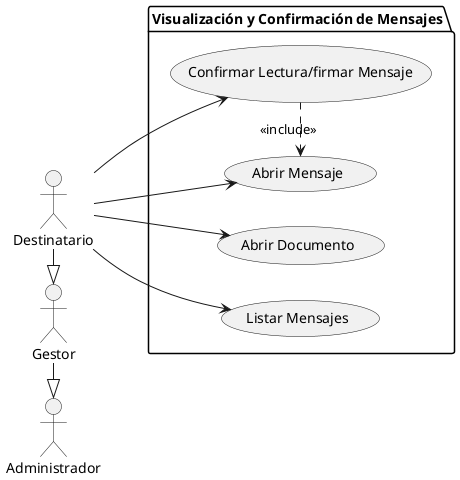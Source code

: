 @startuml visualizacionConfirmacionDocumentos
left to right direction
actor "Gestor" as Usuario
actor "Destinatario" as Destinatario

package "Visualización y Confirmación de Mensajes" {
    usecase "Listar Mensajes" as VCD1
    usecase "Abrir Mensaje" as VCD2
    usecase "Abrir Documento" as VCD3
    usecase "Confirmar Lectura/firmar Mensaje" as VCD4
    VCD4 .> VCD2 : <<include>>
}

Destinatario -|> Usuario
Usuario -|> Administrador
Destinatario -u-> VCD1
Destinatario --> VCD2
Destinatario --> VCD3
Destinatario --> VCD4
@enduml